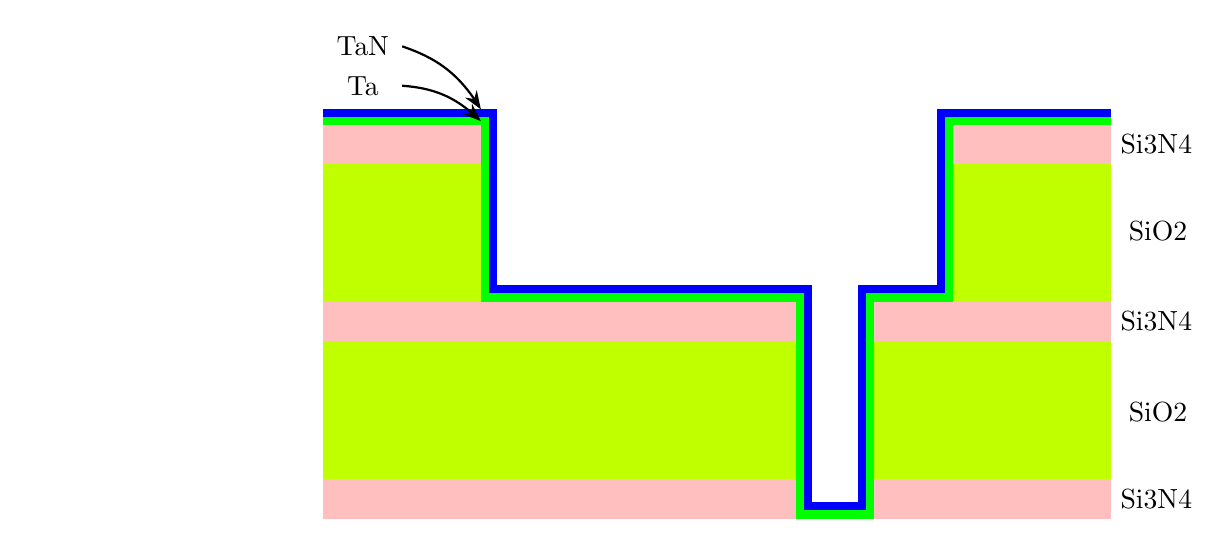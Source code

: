 ﻿\usetikzlibrary[arrows.meta,bending]
\usetikzlibrary{positioning}
\usetikzlibrary{snakes}
\usetikzlibrary{patterns}

\usetikzlibrary{shapes.misc}
\tikzset{cross/.style={cross out, draw=black, minimum size=2*(#1-\pgflinewidth), inner sep=0pt, outer sep=0pt},
%default radius will be 1pt. 
cross/.default={6pt}}
\begin{tikzpicture}

\draw[color=blue, fill] (-2.8, 2.6) rectangle (-5, 2.7);
\draw[color=blue, fill] (-2.8, 2.6) rectangle (-2.9, .36);
\draw[color=blue, fill] (-3.1, .36) rectangle (1.2, .46);
\draw[color=blue, fill] (1.1, -2.4) rectangle (1.2, 0.36);

\draw[color=blue, fill] (2.8, 2.6) rectangle (5, 2.7);
\draw[color=blue, fill] (2.8, 2.6) rectangle (2.9, .36);
\draw[color=blue, fill] (1.8, .36) rectangle (2.9, .46);
\draw[color=blue, fill] (1.8, -2.4) rectangle (1.9, .36);

\draw[color=blue, fill] (1.8, -2.3) rectangle (1.1, -2.4);




\draw[color=green, fill] (-2.9, 2.5) rectangle (-5, 2.6);
\draw[color=green, fill] (-2.9, 2.5) rectangle (-3, .26);
\draw[color=green, fill] (-3, .36) rectangle (1.1, .26);
\draw[color=green, fill] (1, -2.5) rectangle (1.1, .26);

\draw[color=green, fill] (2.9, 2.5) rectangle (5, 2.6);
\draw[color=green, fill] (2.9, 2.5) rectangle (3, .26);
\draw[color=green, fill] (1.9, .36) rectangle (2.9, .26);
\draw[color=green, fill] (1.9, -2.5) rectangle (2, .26);

\draw[color=green, fill] (1.9, -2.5) rectangle (1, -2.4);

\node at (-4.5,3.5) {TaN};
\node at (-4.5,3) {Ta};

\draw[black, thick, -Stealth](-4, 3.5) to [bend left = 20]  (-3,2.7);
\draw[black, thick, -Stealth](-4, 3) to [bend left = 20]  (-3,2.55);






\draw[color=pink, fill] (-3, 2) rectangle (-5, 2.5);
\draw[color=pink, fill] (3, 2) rectangle (5, 2.5) node [below right, color=black] {Si3N4};
\draw[color=lime, fill] (3, .25) rectangle (5, 2);
\draw[color=lime, fill] (-3, .25) rectangle (-5, 2);
\node at (5.6, 1.15) {SiO2};


\draw[color=pink, fill] (-5, -.25) rectangle (1, .25);
\draw[color=pink, fill] (2, -.25) rectangle (5, .25) node [below right, color=black] {Si3N4};
\draw[color=lime, fill] (-5, -.25) rectangle (1, -2);
\draw[color=lime, fill] (2, -.25) rectangle (5, -2);
\node at (5.6, -1.15) {SiO2};

\draw[color=pink, fill] (-5, -2.5) rectangle (1, -2);
\draw[color=pink, fill] (2, -2.5) rectangle (5, -2) node [below right, color=black] {Si3N4};

\end{tikzpicture}